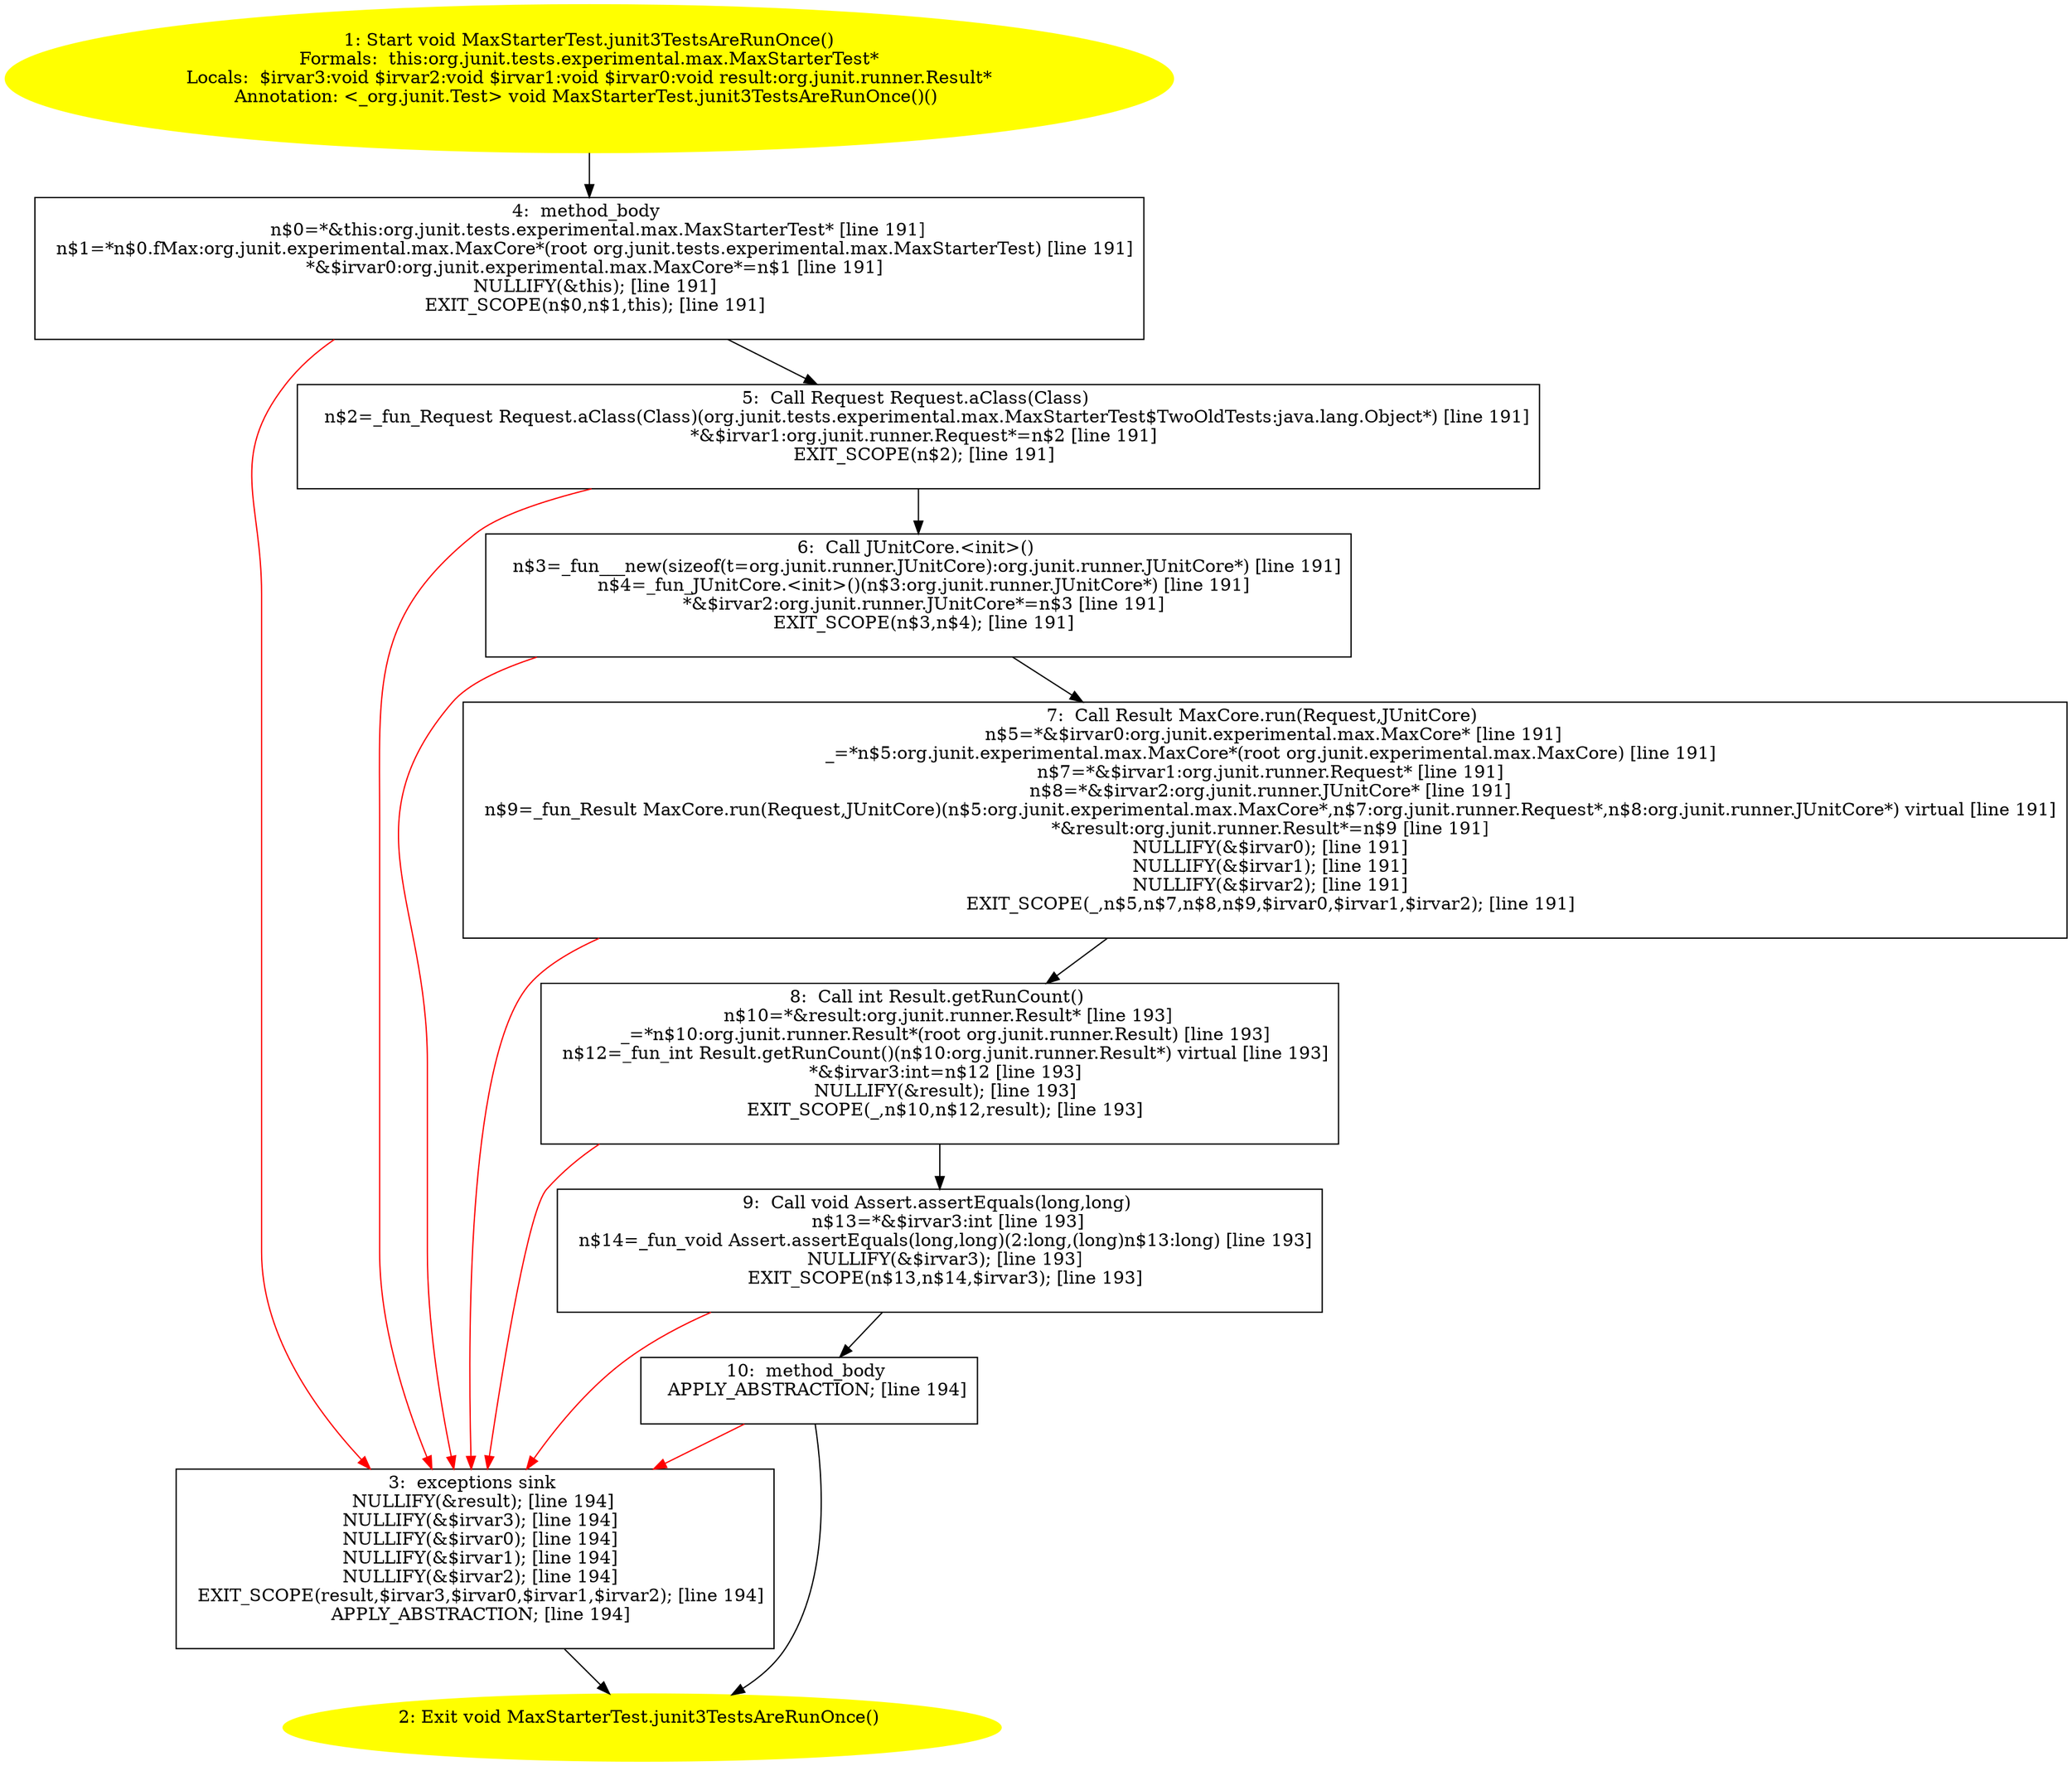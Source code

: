 /* @generated */
digraph cfg {
"org.junit.tests.experimental.max.MaxStarterTest.junit3TestsAreRunOnce():void.77d37d92af8ea14ae34e27f2286a34f8_1" [label="1: Start void MaxStarterTest.junit3TestsAreRunOnce()\nFormals:  this:org.junit.tests.experimental.max.MaxStarterTest*\nLocals:  $irvar3:void $irvar2:void $irvar1:void $irvar0:void result:org.junit.runner.Result*\nAnnotation: <_org.junit.Test> void MaxStarterTest.junit3TestsAreRunOnce()() \n  " color=yellow style=filled]
	

	 "org.junit.tests.experimental.max.MaxStarterTest.junit3TestsAreRunOnce():void.77d37d92af8ea14ae34e27f2286a34f8_1" -> "org.junit.tests.experimental.max.MaxStarterTest.junit3TestsAreRunOnce():void.77d37d92af8ea14ae34e27f2286a34f8_4" ;
"org.junit.tests.experimental.max.MaxStarterTest.junit3TestsAreRunOnce():void.77d37d92af8ea14ae34e27f2286a34f8_2" [label="2: Exit void MaxStarterTest.junit3TestsAreRunOnce() \n  " color=yellow style=filled]
	

"org.junit.tests.experimental.max.MaxStarterTest.junit3TestsAreRunOnce():void.77d37d92af8ea14ae34e27f2286a34f8_3" [label="3:  exceptions sink \n   NULLIFY(&result); [line 194]\n  NULLIFY(&$irvar3); [line 194]\n  NULLIFY(&$irvar0); [line 194]\n  NULLIFY(&$irvar1); [line 194]\n  NULLIFY(&$irvar2); [line 194]\n  EXIT_SCOPE(result,$irvar3,$irvar0,$irvar1,$irvar2); [line 194]\n  APPLY_ABSTRACTION; [line 194]\n " shape="box"]
	

	 "org.junit.tests.experimental.max.MaxStarterTest.junit3TestsAreRunOnce():void.77d37d92af8ea14ae34e27f2286a34f8_3" -> "org.junit.tests.experimental.max.MaxStarterTest.junit3TestsAreRunOnce():void.77d37d92af8ea14ae34e27f2286a34f8_2" ;
"org.junit.tests.experimental.max.MaxStarterTest.junit3TestsAreRunOnce():void.77d37d92af8ea14ae34e27f2286a34f8_4" [label="4:  method_body \n   n$0=*&this:org.junit.tests.experimental.max.MaxStarterTest* [line 191]\n  n$1=*n$0.fMax:org.junit.experimental.max.MaxCore*(root org.junit.tests.experimental.max.MaxStarterTest) [line 191]\n  *&$irvar0:org.junit.experimental.max.MaxCore*=n$1 [line 191]\n  NULLIFY(&this); [line 191]\n  EXIT_SCOPE(n$0,n$1,this); [line 191]\n " shape="box"]
	

	 "org.junit.tests.experimental.max.MaxStarterTest.junit3TestsAreRunOnce():void.77d37d92af8ea14ae34e27f2286a34f8_4" -> "org.junit.tests.experimental.max.MaxStarterTest.junit3TestsAreRunOnce():void.77d37d92af8ea14ae34e27f2286a34f8_5" ;
	 "org.junit.tests.experimental.max.MaxStarterTest.junit3TestsAreRunOnce():void.77d37d92af8ea14ae34e27f2286a34f8_4" -> "org.junit.tests.experimental.max.MaxStarterTest.junit3TestsAreRunOnce():void.77d37d92af8ea14ae34e27f2286a34f8_3" [color="red" ];
"org.junit.tests.experimental.max.MaxStarterTest.junit3TestsAreRunOnce():void.77d37d92af8ea14ae34e27f2286a34f8_5" [label="5:  Call Request Request.aClass(Class) \n   n$2=_fun_Request Request.aClass(Class)(org.junit.tests.experimental.max.MaxStarterTest$TwoOldTests:java.lang.Object*) [line 191]\n  *&$irvar1:org.junit.runner.Request*=n$2 [line 191]\n  EXIT_SCOPE(n$2); [line 191]\n " shape="box"]
	

	 "org.junit.tests.experimental.max.MaxStarterTest.junit3TestsAreRunOnce():void.77d37d92af8ea14ae34e27f2286a34f8_5" -> "org.junit.tests.experimental.max.MaxStarterTest.junit3TestsAreRunOnce():void.77d37d92af8ea14ae34e27f2286a34f8_6" ;
	 "org.junit.tests.experimental.max.MaxStarterTest.junit3TestsAreRunOnce():void.77d37d92af8ea14ae34e27f2286a34f8_5" -> "org.junit.tests.experimental.max.MaxStarterTest.junit3TestsAreRunOnce():void.77d37d92af8ea14ae34e27f2286a34f8_3" [color="red" ];
"org.junit.tests.experimental.max.MaxStarterTest.junit3TestsAreRunOnce():void.77d37d92af8ea14ae34e27f2286a34f8_6" [label="6:  Call JUnitCore.<init>() \n   n$3=_fun___new(sizeof(t=org.junit.runner.JUnitCore):org.junit.runner.JUnitCore*) [line 191]\n  n$4=_fun_JUnitCore.<init>()(n$3:org.junit.runner.JUnitCore*) [line 191]\n  *&$irvar2:org.junit.runner.JUnitCore*=n$3 [line 191]\n  EXIT_SCOPE(n$3,n$4); [line 191]\n " shape="box"]
	

	 "org.junit.tests.experimental.max.MaxStarterTest.junit3TestsAreRunOnce():void.77d37d92af8ea14ae34e27f2286a34f8_6" -> "org.junit.tests.experimental.max.MaxStarterTest.junit3TestsAreRunOnce():void.77d37d92af8ea14ae34e27f2286a34f8_7" ;
	 "org.junit.tests.experimental.max.MaxStarterTest.junit3TestsAreRunOnce():void.77d37d92af8ea14ae34e27f2286a34f8_6" -> "org.junit.tests.experimental.max.MaxStarterTest.junit3TestsAreRunOnce():void.77d37d92af8ea14ae34e27f2286a34f8_3" [color="red" ];
"org.junit.tests.experimental.max.MaxStarterTest.junit3TestsAreRunOnce():void.77d37d92af8ea14ae34e27f2286a34f8_7" [label="7:  Call Result MaxCore.run(Request,JUnitCore) \n   n$5=*&$irvar0:org.junit.experimental.max.MaxCore* [line 191]\n  _=*n$5:org.junit.experimental.max.MaxCore*(root org.junit.experimental.max.MaxCore) [line 191]\n  n$7=*&$irvar1:org.junit.runner.Request* [line 191]\n  n$8=*&$irvar2:org.junit.runner.JUnitCore* [line 191]\n  n$9=_fun_Result MaxCore.run(Request,JUnitCore)(n$5:org.junit.experimental.max.MaxCore*,n$7:org.junit.runner.Request*,n$8:org.junit.runner.JUnitCore*) virtual [line 191]\n  *&result:org.junit.runner.Result*=n$9 [line 191]\n  NULLIFY(&$irvar0); [line 191]\n  NULLIFY(&$irvar1); [line 191]\n  NULLIFY(&$irvar2); [line 191]\n  EXIT_SCOPE(_,n$5,n$7,n$8,n$9,$irvar0,$irvar1,$irvar2); [line 191]\n " shape="box"]
	

	 "org.junit.tests.experimental.max.MaxStarterTest.junit3TestsAreRunOnce():void.77d37d92af8ea14ae34e27f2286a34f8_7" -> "org.junit.tests.experimental.max.MaxStarterTest.junit3TestsAreRunOnce():void.77d37d92af8ea14ae34e27f2286a34f8_8" ;
	 "org.junit.tests.experimental.max.MaxStarterTest.junit3TestsAreRunOnce():void.77d37d92af8ea14ae34e27f2286a34f8_7" -> "org.junit.tests.experimental.max.MaxStarterTest.junit3TestsAreRunOnce():void.77d37d92af8ea14ae34e27f2286a34f8_3" [color="red" ];
"org.junit.tests.experimental.max.MaxStarterTest.junit3TestsAreRunOnce():void.77d37d92af8ea14ae34e27f2286a34f8_8" [label="8:  Call int Result.getRunCount() \n   n$10=*&result:org.junit.runner.Result* [line 193]\n  _=*n$10:org.junit.runner.Result*(root org.junit.runner.Result) [line 193]\n  n$12=_fun_int Result.getRunCount()(n$10:org.junit.runner.Result*) virtual [line 193]\n  *&$irvar3:int=n$12 [line 193]\n  NULLIFY(&result); [line 193]\n  EXIT_SCOPE(_,n$10,n$12,result); [line 193]\n " shape="box"]
	

	 "org.junit.tests.experimental.max.MaxStarterTest.junit3TestsAreRunOnce():void.77d37d92af8ea14ae34e27f2286a34f8_8" -> "org.junit.tests.experimental.max.MaxStarterTest.junit3TestsAreRunOnce():void.77d37d92af8ea14ae34e27f2286a34f8_9" ;
	 "org.junit.tests.experimental.max.MaxStarterTest.junit3TestsAreRunOnce():void.77d37d92af8ea14ae34e27f2286a34f8_8" -> "org.junit.tests.experimental.max.MaxStarterTest.junit3TestsAreRunOnce():void.77d37d92af8ea14ae34e27f2286a34f8_3" [color="red" ];
"org.junit.tests.experimental.max.MaxStarterTest.junit3TestsAreRunOnce():void.77d37d92af8ea14ae34e27f2286a34f8_9" [label="9:  Call void Assert.assertEquals(long,long) \n   n$13=*&$irvar3:int [line 193]\n  n$14=_fun_void Assert.assertEquals(long,long)(2:long,(long)n$13:long) [line 193]\n  NULLIFY(&$irvar3); [line 193]\n  EXIT_SCOPE(n$13,n$14,$irvar3); [line 193]\n " shape="box"]
	

	 "org.junit.tests.experimental.max.MaxStarterTest.junit3TestsAreRunOnce():void.77d37d92af8ea14ae34e27f2286a34f8_9" -> "org.junit.tests.experimental.max.MaxStarterTest.junit3TestsAreRunOnce():void.77d37d92af8ea14ae34e27f2286a34f8_10" ;
	 "org.junit.tests.experimental.max.MaxStarterTest.junit3TestsAreRunOnce():void.77d37d92af8ea14ae34e27f2286a34f8_9" -> "org.junit.tests.experimental.max.MaxStarterTest.junit3TestsAreRunOnce():void.77d37d92af8ea14ae34e27f2286a34f8_3" [color="red" ];
"org.junit.tests.experimental.max.MaxStarterTest.junit3TestsAreRunOnce():void.77d37d92af8ea14ae34e27f2286a34f8_10" [label="10:  method_body \n   APPLY_ABSTRACTION; [line 194]\n " shape="box"]
	

	 "org.junit.tests.experimental.max.MaxStarterTest.junit3TestsAreRunOnce():void.77d37d92af8ea14ae34e27f2286a34f8_10" -> "org.junit.tests.experimental.max.MaxStarterTest.junit3TestsAreRunOnce():void.77d37d92af8ea14ae34e27f2286a34f8_2" ;
	 "org.junit.tests.experimental.max.MaxStarterTest.junit3TestsAreRunOnce():void.77d37d92af8ea14ae34e27f2286a34f8_10" -> "org.junit.tests.experimental.max.MaxStarterTest.junit3TestsAreRunOnce():void.77d37d92af8ea14ae34e27f2286a34f8_3" [color="red" ];
}
